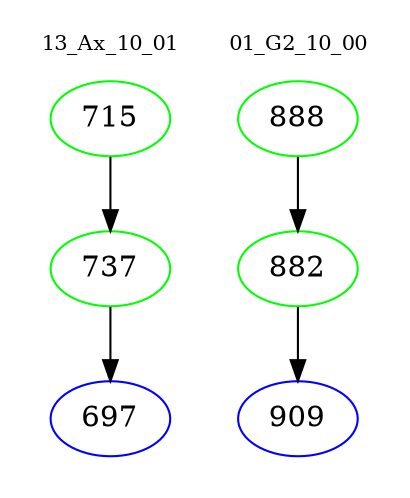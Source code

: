 digraph{
subgraph cluster_0 {
color = white
label = "13_Ax_10_01";
fontsize=10;
T0_715 [label="715", color="green"]
T0_715 -> T0_737 [color="black"]
T0_737 [label="737", color="green"]
T0_737 -> T0_697 [color="black"]
T0_697 [label="697", color="blue"]
}
subgraph cluster_1 {
color = white
label = "01_G2_10_00";
fontsize=10;
T1_888 [label="888", color="green"]
T1_888 -> T1_882 [color="black"]
T1_882 [label="882", color="green"]
T1_882 -> T1_909 [color="black"]
T1_909 [label="909", color="blue"]
}
}
